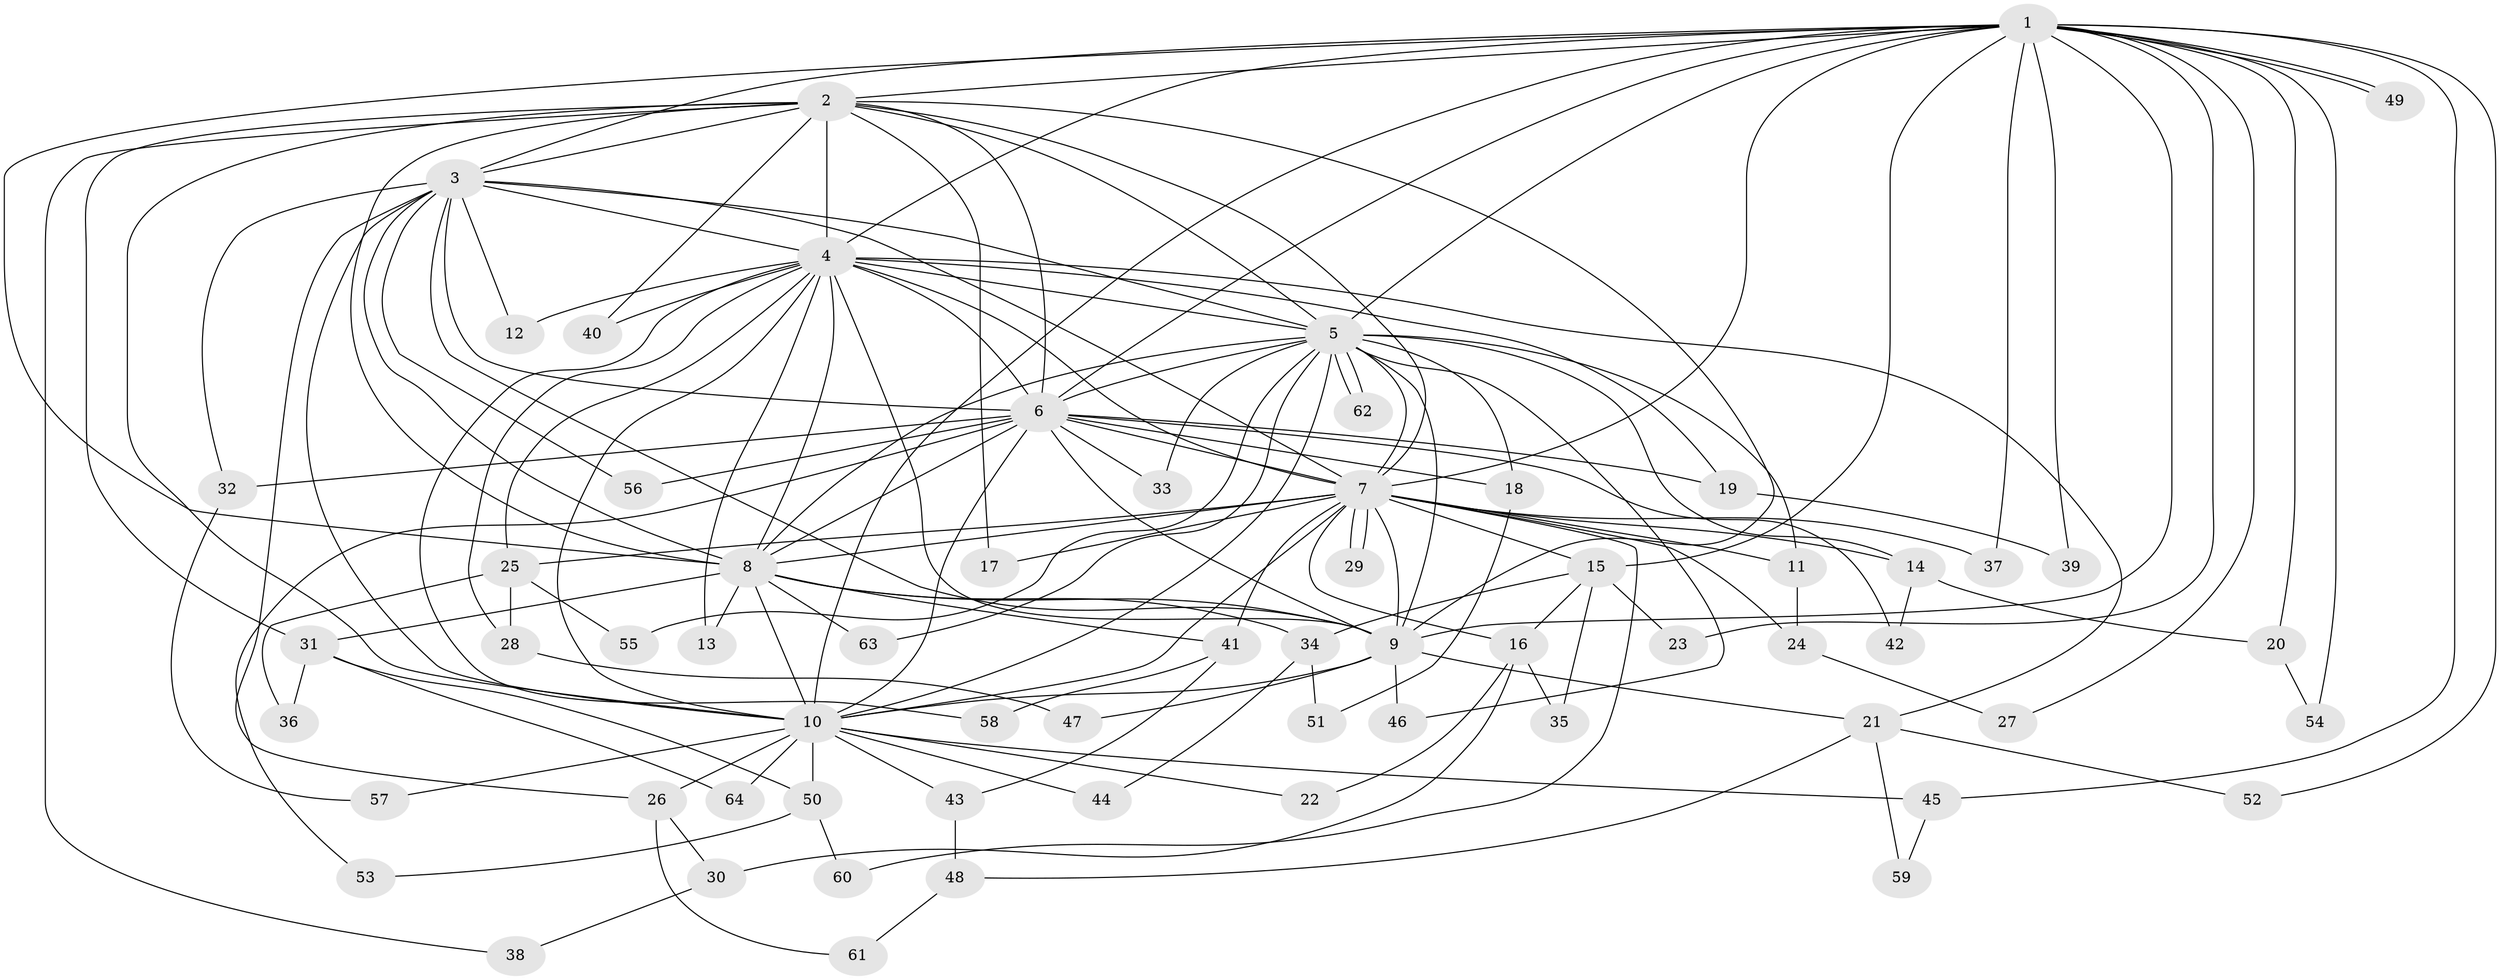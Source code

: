 // coarse degree distribution, {16: 0.043478260869565216, 10: 0.021739130434782608, 13: 0.021739130434782608, 20: 0.021739130434782608, 17: 0.021739130434782608, 12: 0.021739130434782608, 15: 0.021739130434782608, 2: 0.5434782608695652, 4: 0.10869565217391304, 6: 0.021739130434782608, 5: 0.06521739130434782, 3: 0.043478260869565216, 1: 0.043478260869565216}
// Generated by graph-tools (version 1.1) at 2025/41/03/06/25 10:41:43]
// undirected, 64 vertices, 153 edges
graph export_dot {
graph [start="1"]
  node [color=gray90,style=filled];
  1;
  2;
  3;
  4;
  5;
  6;
  7;
  8;
  9;
  10;
  11;
  12;
  13;
  14;
  15;
  16;
  17;
  18;
  19;
  20;
  21;
  22;
  23;
  24;
  25;
  26;
  27;
  28;
  29;
  30;
  31;
  32;
  33;
  34;
  35;
  36;
  37;
  38;
  39;
  40;
  41;
  42;
  43;
  44;
  45;
  46;
  47;
  48;
  49;
  50;
  51;
  52;
  53;
  54;
  55;
  56;
  57;
  58;
  59;
  60;
  61;
  62;
  63;
  64;
  1 -- 2;
  1 -- 3;
  1 -- 4;
  1 -- 5;
  1 -- 6;
  1 -- 7;
  1 -- 8;
  1 -- 9;
  1 -- 10;
  1 -- 15;
  1 -- 20;
  1 -- 23;
  1 -- 27;
  1 -- 37;
  1 -- 39;
  1 -- 45;
  1 -- 49;
  1 -- 49;
  1 -- 52;
  1 -- 54;
  2 -- 3;
  2 -- 4;
  2 -- 5;
  2 -- 6;
  2 -- 7;
  2 -- 8;
  2 -- 9;
  2 -- 10;
  2 -- 17;
  2 -- 31;
  2 -- 38;
  2 -- 40;
  3 -- 4;
  3 -- 5;
  3 -- 6;
  3 -- 7;
  3 -- 8;
  3 -- 9;
  3 -- 10;
  3 -- 12;
  3 -- 26;
  3 -- 32;
  3 -- 56;
  4 -- 5;
  4 -- 6;
  4 -- 7;
  4 -- 8;
  4 -- 9;
  4 -- 10;
  4 -- 12;
  4 -- 13;
  4 -- 19;
  4 -- 21;
  4 -- 25;
  4 -- 28;
  4 -- 40;
  4 -- 58;
  5 -- 6;
  5 -- 7;
  5 -- 8;
  5 -- 9;
  5 -- 10;
  5 -- 11;
  5 -- 14;
  5 -- 18;
  5 -- 33;
  5 -- 46;
  5 -- 55;
  5 -- 62;
  5 -- 62;
  5 -- 63;
  6 -- 7;
  6 -- 8;
  6 -- 9;
  6 -- 10;
  6 -- 18;
  6 -- 19;
  6 -- 32;
  6 -- 33;
  6 -- 42;
  6 -- 53;
  6 -- 56;
  7 -- 8;
  7 -- 9;
  7 -- 10;
  7 -- 11;
  7 -- 14;
  7 -- 15;
  7 -- 16;
  7 -- 17;
  7 -- 24;
  7 -- 25;
  7 -- 29;
  7 -- 29;
  7 -- 37;
  7 -- 41;
  7 -- 60;
  8 -- 9;
  8 -- 10;
  8 -- 13;
  8 -- 31;
  8 -- 34;
  8 -- 41;
  8 -- 63;
  9 -- 10;
  9 -- 21;
  9 -- 46;
  9 -- 47;
  10 -- 22;
  10 -- 26;
  10 -- 43;
  10 -- 44;
  10 -- 45;
  10 -- 50;
  10 -- 57;
  10 -- 64;
  11 -- 24;
  14 -- 20;
  14 -- 42;
  15 -- 16;
  15 -- 23;
  15 -- 34;
  15 -- 35;
  16 -- 22;
  16 -- 30;
  16 -- 35;
  18 -- 51;
  19 -- 39;
  20 -- 54;
  21 -- 48;
  21 -- 52;
  21 -- 59;
  24 -- 27;
  25 -- 28;
  25 -- 36;
  25 -- 55;
  26 -- 30;
  26 -- 61;
  28 -- 47;
  30 -- 38;
  31 -- 36;
  31 -- 50;
  31 -- 64;
  32 -- 57;
  34 -- 44;
  34 -- 51;
  41 -- 43;
  41 -- 58;
  43 -- 48;
  45 -- 59;
  48 -- 61;
  50 -- 53;
  50 -- 60;
}
